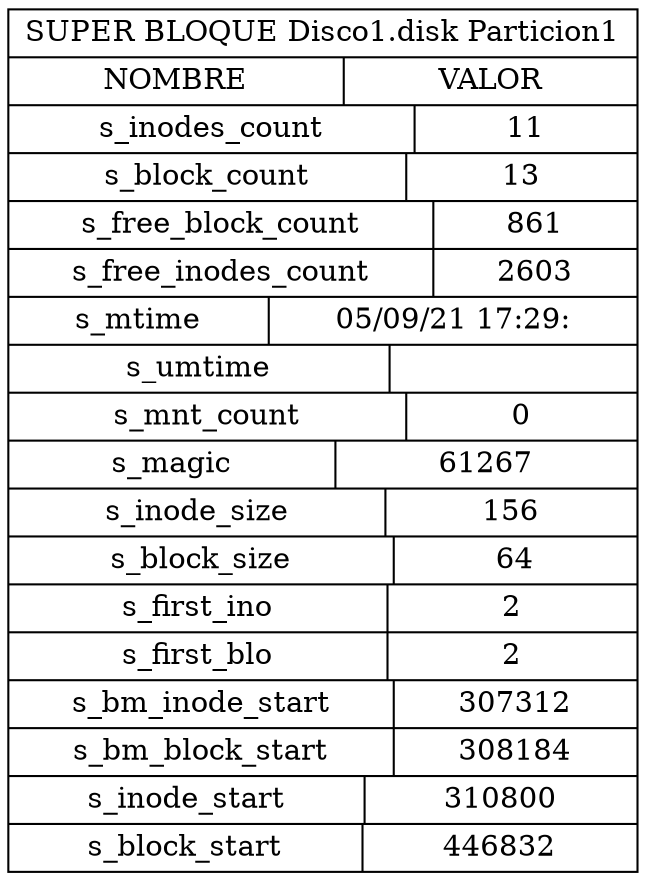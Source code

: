 digraph MBR{
  nodesep=.05
rankdir=LR
node [shape=record,width=.1,height=.1]
Nodo0 [label = " SUPER BLOQUE Disco1.disk Particion1| {NOMBRE | VALOR}|{ s_inodes_count | 11 }|{ s_block_count  | 13 }|{ s_free_block_count | 861 }|{ s_free_inodes_count | 2603 }|{ s_mtime | 05/09/21 17:29: }|{ s_umtime |  }|{ s_mnt_count | 0 }|{ s_magic | 61267 }|{ s_inode_size | 156 }|{ s_block_size | 64 }|{ s_first_ino | 2 }|{ s_first_blo | 2 }|{ s_bm_inode_start | 307312 }|{ s_bm_block_start | 308184 }|{ s_inode_start | 310800 }|{ s_block_start | 446832 }"]
}